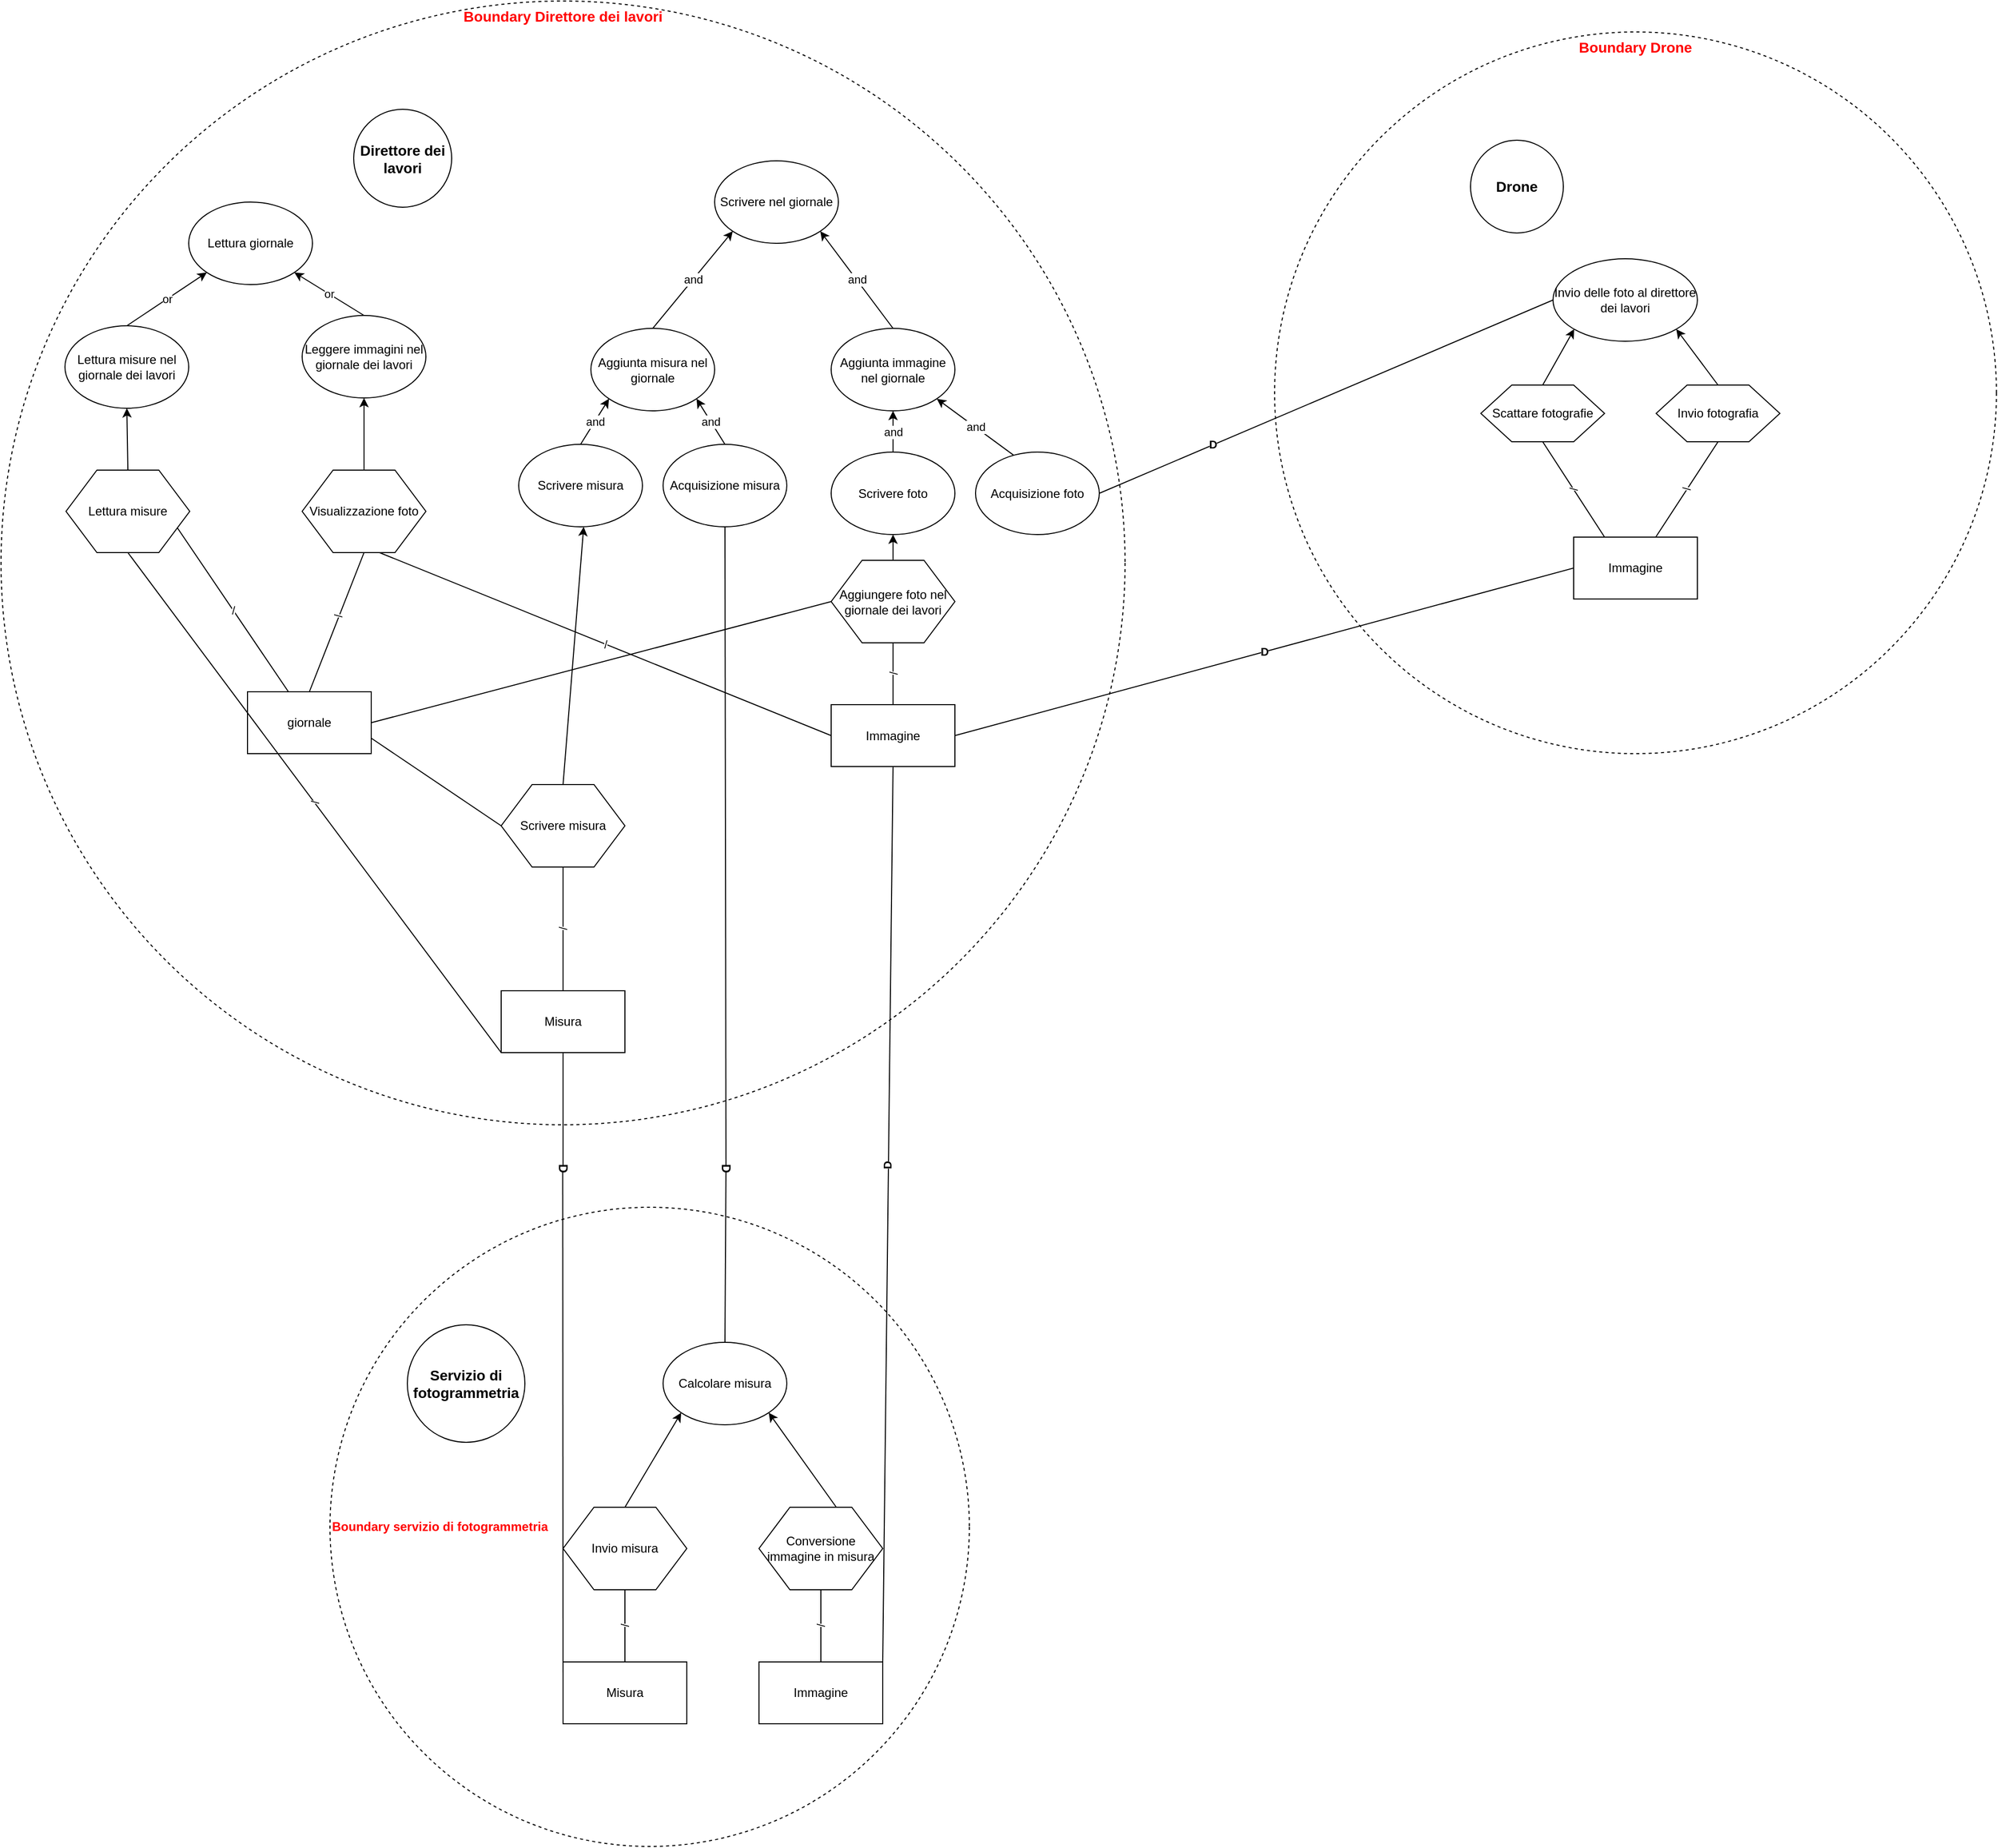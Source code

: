<mxfile version="12.9.13" type="github"><diagram id="cnCCPLr-wRhK-n_2DDr9" name="Page-1"><mxGraphModel dx="1221" dy="645" grid="1" gridSize="10" guides="1" tooltips="1" connect="1" arrows="1" fold="1" page="1" pageScale="1" pageWidth="827" pageHeight="1169" math="0" shadow="0"><root><mxCell id="0"/><mxCell id="1" parent="0"/><mxCell id="gNfVBbD6RWb9HXehNZU_-65" value="" style="endArrow=none;html=1;entryX=0.5;entryY=1;entryDx=0;entryDy=0;exitX=0.5;exitY=0;exitDx=0;exitDy=0;horizontal=1;fontStyle=1;labelPosition=center;verticalLabelPosition=middle;align=center;verticalAlign=middle;anchorPointDirection=1;" edge="1" parent="1" source="gNfVBbD6RWb9HXehNZU_-70" target="gNfVBbD6RWb9HXehNZU_-52"><mxGeometry x="-0.618" y="12" width="50" height="50" relative="1" as="geometry"><mxPoint x="685" y="750" as="sourcePoint"/><mxPoint x="735" y="700" as="targetPoint"/><mxPoint as="offset"/></mxGeometry></mxCell><mxCell id="gNfVBbD6RWb9HXehNZU_-1" value="&lt;b&gt;&lt;font style=&quot;font-size: 14px&quot;&gt;Drone&lt;/font&gt;&lt;/b&gt;" style="ellipse;whiteSpace=wrap;html=1;aspect=fixed;" vertex="1" parent="1"><mxGeometry x="1465" y="175" width="90" height="90" as="geometry"/></mxCell><mxCell id="gNfVBbD6RWb9HXehNZU_-2" value="&lt;b&gt;&lt;font style=&quot;font-size: 14px&quot;&gt;Direttore dei lavori&lt;/font&gt;&lt;/b&gt;" style="ellipse;whiteSpace=wrap;html=1;aspect=fixed;" vertex="1" parent="1"><mxGeometry x="382" y="145" width="95" height="95" as="geometry"/></mxCell><mxCell id="gNfVBbD6RWb9HXehNZU_-3" value="&lt;b style=&quot;font-size: 14px;&quot;&gt;Servizio di fotogrammetria&lt;/b&gt;" style="ellipse;whiteSpace=wrap;html=1;aspect=fixed;fontSize=14;" vertex="1" parent="1"><mxGeometry x="434" y="1324" width="114" height="114" as="geometry"/></mxCell><mxCell id="gNfVBbD6RWb9HXehNZU_-4" value="Invio fotografia" style="shape=hexagon;perimeter=hexagonPerimeter2;whiteSpace=wrap;html=1;" vertex="1" parent="1"><mxGeometry x="1645" y="412.5" width="120" height="55" as="geometry"/></mxCell><mxCell id="gNfVBbD6RWb9HXehNZU_-5" value="Scattare fotografie" style="shape=hexagon;perimeter=hexagonPerimeter2;whiteSpace=wrap;html=1;" vertex="1" parent="1"><mxGeometry x="1475" y="412.5" width="120" height="55" as="geometry"/></mxCell><mxCell id="gNfVBbD6RWb9HXehNZU_-6" value="Invio delle foto al direttore dei lavori" style="ellipse;whiteSpace=wrap;html=1;" vertex="1" parent="1"><mxGeometry x="1545" y="290" width="140" height="80" as="geometry"/></mxCell><mxCell id="gNfVBbD6RWb9HXehNZU_-7" value="Immagine" style="rounded=0;whiteSpace=wrap;html=1;" vertex="1" parent="1"><mxGeometry x="845" y="722.5" width="120" height="60" as="geometry"/></mxCell><mxCell id="gNfVBbD6RWb9HXehNZU_-8" value="D" style="endArrow=none;html=1;entryX=0;entryY=0.5;entryDx=0;entryDy=0;exitX=1;exitY=0.5;exitDx=0;exitDy=0;horizontal=1;verticalAlign=middle;comic=0;fontStyle=1" edge="1" parent="1" source="gNfVBbD6RWb9HXehNZU_-46" target="gNfVBbD6RWb9HXehNZU_-6"><mxGeometry x="-0.499" y="1" width="50" height="50" relative="1" as="geometry"><mxPoint x="895" y="505" as="sourcePoint"/><mxPoint x="945" y="455" as="targetPoint"/><mxPoint as="offset"/></mxGeometry></mxCell><mxCell id="gNfVBbD6RWb9HXehNZU_-9" value="Aggiungere foto nel giornale dei lavori" style="shape=hexagon;perimeter=hexagonPerimeter2;whiteSpace=wrap;html=1;" vertex="1" parent="1"><mxGeometry x="845" y="582.5" width="120" height="80" as="geometry"/></mxCell><mxCell id="gNfVBbD6RWb9HXehNZU_-10" value="Aggiunta immagine nel giornale" style="ellipse;whiteSpace=wrap;html=1;" vertex="1" parent="1"><mxGeometry x="845" y="357.5" width="120" height="80" as="geometry"/></mxCell><mxCell id="gNfVBbD6RWb9HXehNZU_-11" value="Lettura giornale" style="ellipse;whiteSpace=wrap;html=1;" vertex="1" parent="1"><mxGeometry x="222" y="235" width="120" height="80" as="geometry"/></mxCell><mxCell id="gNfVBbD6RWb9HXehNZU_-12" value="Scrivere nel giornale" style="ellipse;whiteSpace=wrap;html=1;" vertex="1" parent="1"><mxGeometry x="732" y="195" width="120" height="80" as="geometry"/></mxCell><mxCell id="gNfVBbD6RWb9HXehNZU_-13" value="Lettura misure nel giornale dei lavori" style="ellipse;whiteSpace=wrap;html=1;" vertex="1" parent="1"><mxGeometry x="102" y="355" width="120" height="80" as="geometry"/></mxCell><mxCell id="gNfVBbD6RWb9HXehNZU_-14" value="Leggere immagini nel giornale dei lavori" style="ellipse;whiteSpace=wrap;html=1;" vertex="1" parent="1"><mxGeometry x="332" y="345" width="120" height="80" as="geometry"/></mxCell><mxCell id="gNfVBbD6RWb9HXehNZU_-15" value="Lettura misure" style="shape=hexagon;perimeter=hexagonPerimeter2;whiteSpace=wrap;html=1;" vertex="1" parent="1"><mxGeometry x="103" y="495" width="120" height="80" as="geometry"/></mxCell><mxCell id="gNfVBbD6RWb9HXehNZU_-16" value="Visualizzazione foto" style="shape=hexagon;perimeter=hexagonPerimeter2;whiteSpace=wrap;html=1;" vertex="1" parent="1"><mxGeometry x="332" y="495" width="120" height="80" as="geometry"/></mxCell><mxCell id="gNfVBbD6RWb9HXehNZU_-17" value="giornale" style="rounded=0;whiteSpace=wrap;html=1;" vertex="1" parent="1"><mxGeometry x="279" y="710" width="120" height="60" as="geometry"/></mxCell><mxCell id="gNfVBbD6RWb9HXehNZU_-18" value="" style="endArrow=none;html=1;exitX=1;exitY=0.5;exitDx=0;exitDy=0;horizontal=0;entryX=0;entryY=0.5;entryDx=0;entryDy=0;fontStyle=1" edge="1" parent="1" source="gNfVBbD6RWb9HXehNZU_-17" target="gNfVBbD6RWb9HXehNZU_-9"><mxGeometry x="0.463" y="88" width="50" height="50" relative="1" as="geometry"><mxPoint x="182" y="805" as="sourcePoint"/><mxPoint x="562" y="475" as="targetPoint"/><mxPoint as="offset"/></mxGeometry></mxCell><mxCell id="gNfVBbD6RWb9HXehNZU_-19" value="Aggiunta misura nel giornale" style="ellipse;whiteSpace=wrap;html=1;" vertex="1" parent="1"><mxGeometry x="612" y="357.5" width="120" height="80" as="geometry"/></mxCell><mxCell id="gNfVBbD6RWb9HXehNZU_-20" value="Conversione immagine in misura" style="shape=hexagon;perimeter=hexagonPerimeter2;whiteSpace=wrap;html=1;" vertex="1" parent="1"><mxGeometry x="775" y="1501" width="120" height="80" as="geometry"/></mxCell><mxCell id="gNfVBbD6RWb9HXehNZU_-21" value="Immagine" style="rounded=0;whiteSpace=wrap;html=1;" vertex="1" parent="1"><mxGeometry x="775" y="1651" width="120" height="60" as="geometry"/></mxCell><mxCell id="gNfVBbD6RWb9HXehNZU_-22" value="Misura" style="rounded=0;whiteSpace=wrap;html=1;" vertex="1" parent="1"><mxGeometry x="525" y="1000" width="120" height="60" as="geometry"/></mxCell><mxCell id="gNfVBbD6RWb9HXehNZU_-23" value="" style="endArrow=none;html=1;entryX=0.5;entryY=1;entryDx=0;entryDy=0;horizontal=1;exitX=0;exitY=0.5;exitDx=0;exitDy=0;fontStyle=1" edge="1" parent="1" source="gNfVBbD6RWb9HXehNZU_-76" target="gNfVBbD6RWb9HXehNZU_-22"><mxGeometry x="0.581" width="50" height="50" relative="1" as="geometry"><mxPoint x="895" y="1465" as="sourcePoint"/><mxPoint x="965" y="695" as="targetPoint"/><mxPoint as="offset"/></mxGeometry></mxCell><mxCell id="gNfVBbD6RWb9HXehNZU_-24" value="or" style="endArrow=classic;html=1;entryX=0;entryY=1;entryDx=0;entryDy=0;exitX=0.5;exitY=0;exitDx=0;exitDy=0;" edge="1" parent="1" source="gNfVBbD6RWb9HXehNZU_-13" target="gNfVBbD6RWb9HXehNZU_-11"><mxGeometry width="50" height="50" relative="1" as="geometry"><mxPoint x="712" y="595" as="sourcePoint"/><mxPoint x="762" y="545" as="targetPoint"/></mxGeometry></mxCell><mxCell id="gNfVBbD6RWb9HXehNZU_-25" value="or" style="endArrow=classic;html=1;entryX=1;entryY=1;entryDx=0;entryDy=0;exitX=0.5;exitY=0;exitDx=0;exitDy=0;" edge="1" parent="1" source="gNfVBbD6RWb9HXehNZU_-14" target="gNfVBbD6RWb9HXehNZU_-11"><mxGeometry width="50" height="50" relative="1" as="geometry"><mxPoint x="252" y="355" as="sourcePoint"/><mxPoint x="289.574" y="323.284" as="targetPoint"/></mxGeometry></mxCell><mxCell id="gNfVBbD6RWb9HXehNZU_-26" value="" style="endArrow=classic;html=1;entryX=0.5;entryY=1;entryDx=0;entryDy=0;exitX=0.5;exitY=0;exitDx=0;exitDy=0;" edge="1" parent="1" source="gNfVBbD6RWb9HXehNZU_-16" target="gNfVBbD6RWb9HXehNZU_-14"><mxGeometry width="50" height="50" relative="1" as="geometry"><mxPoint x="492" y="485" as="sourcePoint"/><mxPoint x="542" y="435" as="targetPoint"/></mxGeometry></mxCell><mxCell id="gNfVBbD6RWb9HXehNZU_-27" value="" style="endArrow=classic;html=1;entryX=0.5;entryY=1;entryDx=0;entryDy=0;exitX=0.5;exitY=0;exitDx=0;exitDy=0;" edge="1" parent="1" source="gNfVBbD6RWb9HXehNZU_-15" target="gNfVBbD6RWb9HXehNZU_-13"><mxGeometry width="50" height="50" relative="1" as="geometry"><mxPoint x="322" y="485" as="sourcePoint"/><mxPoint x="322" y="445" as="targetPoint"/></mxGeometry></mxCell><mxCell id="gNfVBbD6RWb9HXehNZU_-28" value="/" style="endArrow=none;html=1;exitX=0;exitY=1;exitDx=0;exitDy=0;horizontal=0;entryX=0.5;entryY=1;entryDx=0;entryDy=0;" edge="1" parent="1" source="gNfVBbD6RWb9HXehNZU_-22" target="gNfVBbD6RWb9HXehNZU_-15"><mxGeometry width="50" height="50" relative="1" as="geometry"><mxPoint x="163" y="680" as="sourcePoint"/><mxPoint x="462" y="445" as="targetPoint"/></mxGeometry></mxCell><mxCell id="gNfVBbD6RWb9HXehNZU_-29" value="/" style="endArrow=none;html=1;horizontal=0;exitX=0.5;exitY=0;exitDx=0;exitDy=0;entryX=0.5;entryY=1;entryDx=0;entryDy=0;" edge="1" parent="1" source="gNfVBbD6RWb9HXehNZU_-17" target="gNfVBbD6RWb9HXehNZU_-16"><mxGeometry x="0.077" width="50" height="50" relative="1" as="geometry"><mxPoint x="392" y="610" as="sourcePoint"/><mxPoint x="392" y="570" as="targetPoint"/><mxPoint as="offset"/></mxGeometry></mxCell><mxCell id="gNfVBbD6RWb9HXehNZU_-30" value="and" style="endArrow=classic;html=1;entryX=1;entryY=1;entryDx=0;entryDy=0;exitX=0.5;exitY=0;exitDx=0;exitDy=0;" edge="1" parent="1" source="gNfVBbD6RWb9HXehNZU_-10" target="gNfVBbD6RWb9HXehNZU_-12"><mxGeometry width="50" height="50" relative="1" as="geometry"><mxPoint x="662" y="320" as="sourcePoint"/><mxPoint x="689.574" y="268.284" as="targetPoint"/></mxGeometry></mxCell><mxCell id="gNfVBbD6RWb9HXehNZU_-31" value="and" style="endArrow=classic;html=1;exitX=0.5;exitY=0;exitDx=0;exitDy=0;entryX=0;entryY=1;entryDx=0;entryDy=0;" edge="1" parent="1" source="gNfVBbD6RWb9HXehNZU_-19" target="gNfVBbD6RWb9HXehNZU_-12"><mxGeometry width="50" height="50" relative="1" as="geometry"><mxPoint x="812" y="320" as="sourcePoint"/><mxPoint x="774.426" y="268.284" as="targetPoint"/></mxGeometry></mxCell><mxCell id="gNfVBbD6RWb9HXehNZU_-32" value="" style="endArrow=classic;html=1;entryX=0.5;entryY=1;entryDx=0;entryDy=0;exitX=0.5;exitY=0;exitDx=0;exitDy=0;" edge="1" parent="1" source="gNfVBbD6RWb9HXehNZU_-9" target="gNfVBbD6RWb9HXehNZU_-47"><mxGeometry width="50" height="50" relative="1" as="geometry"><mxPoint x="695" y="537.5" as="sourcePoint"/><mxPoint x="695" y="497.5" as="targetPoint"/></mxGeometry></mxCell><mxCell id="gNfVBbD6RWb9HXehNZU_-33" value="/" style="endArrow=none;html=1;exitX=0.5;exitY=0;exitDx=0;exitDy=0;horizontal=0;entryX=0.5;entryY=1;entryDx=0;entryDy=0;" edge="1" parent="1" source="gNfVBbD6RWb9HXehNZU_-7" target="gNfVBbD6RWb9HXehNZU_-9"><mxGeometry width="50" height="50" relative="1" as="geometry"><mxPoint x="535" y="777.5" as="sourcePoint"/><mxPoint x="905.0" y="767.5" as="targetPoint"/></mxGeometry></mxCell><mxCell id="gNfVBbD6RWb9HXehNZU_-34" value="/" style="endArrow=none;html=1;exitX=0.5;exitY=0;exitDx=0;exitDy=0;horizontal=0;entryX=0.5;entryY=1;entryDx=0;entryDy=0;" edge="1" parent="1" source="gNfVBbD6RWb9HXehNZU_-22" target="gNfVBbD6RWb9HXehNZU_-56"><mxGeometry width="50" height="50" relative="1" as="geometry"><mxPoint x="12" y="1012.5" as="sourcePoint"/><mxPoint x="672" y="887.5" as="targetPoint"/></mxGeometry></mxCell><mxCell id="gNfVBbD6RWb9HXehNZU_-35" value="" style="endArrow=classic;html=1;entryX=1;entryY=1;entryDx=0;entryDy=0;exitX=0.5;exitY=0;exitDx=0;exitDy=0;" edge="1" parent="1" source="gNfVBbD6RWb9HXehNZU_-4" target="gNfVBbD6RWb9HXehNZU_-6"><mxGeometry width="50" height="50" relative="1" as="geometry"><mxPoint x="835" y="500" as="sourcePoint"/><mxPoint x="835" y="455" as="targetPoint"/></mxGeometry></mxCell><mxCell id="gNfVBbD6RWb9HXehNZU_-36" value="/" style="endArrow=none;html=1;entryX=0.5;entryY=0;entryDx=0;entryDy=0;exitX=0.5;exitY=1;exitDx=0;exitDy=0;horizontal=0;" edge="1" parent="1" source="gNfVBbD6RWb9HXehNZU_-20" target="gNfVBbD6RWb9HXehNZU_-21"><mxGeometry width="50" height="50" relative="1" as="geometry"><mxPoint x="598" y="1690" as="sourcePoint"/><mxPoint x="648" y="1640" as="targetPoint"/></mxGeometry></mxCell><mxCell id="gNfVBbD6RWb9HXehNZU_-37" value="Immagine" style="rounded=0;whiteSpace=wrap;html=1;" vertex="1" parent="1"><mxGeometry x="1565" y="560" width="120" height="60" as="geometry"/></mxCell><mxCell id="gNfVBbD6RWb9HXehNZU_-38" value="&lt;b&gt;&lt;font color=&quot;#ff0000&quot; style=&quot;font-size: 14px&quot;&gt;Boundary Direttore dei lavori&lt;/font&gt;&lt;/b&gt;" style="ellipse;whiteSpace=wrap;html=1;aspect=fixed;dashed=1;fillColor=none;align=center;verticalAlign=top;" vertex="1" parent="1"><mxGeometry x="40" y="40" width="1090" height="1090" as="geometry"/></mxCell><mxCell id="gNfVBbD6RWb9HXehNZU_-39" value="&lt;b&gt;&lt;font color=&quot;#ff0000&quot; style=&quot;font-size: 14px&quot;&gt;Boundary Drone&lt;/font&gt;&lt;/b&gt;" style="ellipse;whiteSpace=wrap;html=1;aspect=fixed;dashed=1;fillColor=none;align=center;verticalAlign=top;" vertex="1" parent="1"><mxGeometry x="1275" y="70" width="700" height="700" as="geometry"/></mxCell><mxCell id="gNfVBbD6RWb9HXehNZU_-40" value="&lt;div&gt;&lt;span&gt;&lt;b&gt;&lt;font color=&quot;#ff0000&quot;&gt;Boundary servizio di fotogrammetria&lt;/font&gt;&lt;/b&gt;&lt;/span&gt;&lt;/div&gt;" style="ellipse;whiteSpace=wrap;html=1;aspect=fixed;dashed=1;fillColor=none;align=left;labelBackgroundColor=none;horizontal=1;verticalAlign=middle;" vertex="1" parent="1"><mxGeometry x="359" y="1210" width="620" height="620" as="geometry"/></mxCell><mxCell id="gNfVBbD6RWb9HXehNZU_-41" value="Calcolare misura" style="ellipse;whiteSpace=wrap;html=1;" vertex="1" parent="1"><mxGeometry x="682" y="1341" width="120" height="80" as="geometry"/></mxCell><mxCell id="gNfVBbD6RWb9HXehNZU_-42" value="" style="endArrow=classic;html=1;exitX=0.625;exitY=0;exitDx=0;exitDy=0;entryX=1;entryY=1;entryDx=0;entryDy=0;" edge="1" parent="1" source="gNfVBbD6RWb9HXehNZU_-20" target="gNfVBbD6RWb9HXehNZU_-41"><mxGeometry width="50" height="50" relative="1" as="geometry"><mxPoint x="462" y="1620" as="sourcePoint"/><mxPoint x="512" y="1570" as="targetPoint"/></mxGeometry></mxCell><mxCell id="gNfVBbD6RWb9HXehNZU_-43" value="/" style="endArrow=none;html=1;entryX=0.5;entryY=1;entryDx=0;entryDy=0;horizontal=0;" edge="1" parent="1" source="gNfVBbD6RWb9HXehNZU_-37" target="gNfVBbD6RWb9HXehNZU_-4"><mxGeometry width="50" height="50" relative="1" as="geometry"><mxPoint x="1685" y="575" as="sourcePoint"/><mxPoint x="1735" y="525" as="targetPoint"/></mxGeometry></mxCell><mxCell id="gNfVBbD6RWb9HXehNZU_-44" value="/" style="endArrow=none;html=1;entryX=0.5;entryY=1;entryDx=0;entryDy=0;exitX=0.25;exitY=0;exitDx=0;exitDy=0;horizontal=0;" edge="1" parent="1" source="gNfVBbD6RWb9HXehNZU_-37" target="gNfVBbD6RWb9HXehNZU_-5"><mxGeometry width="50" height="50" relative="1" as="geometry"><mxPoint x="1685" y="575" as="sourcePoint"/><mxPoint x="1735" y="525" as="targetPoint"/></mxGeometry></mxCell><mxCell id="gNfVBbD6RWb9HXehNZU_-45" value="" style="endArrow=classic;html=1;entryX=0;entryY=1;entryDx=0;entryDy=0;exitX=0.5;exitY=0;exitDx=0;exitDy=0;" edge="1" parent="1" source="gNfVBbD6RWb9HXehNZU_-5" target="gNfVBbD6RWb9HXehNZU_-6"><mxGeometry width="50" height="50" relative="1" as="geometry"><mxPoint x="1685" y="575" as="sourcePoint"/><mxPoint x="1735" y="525" as="targetPoint"/></mxGeometry></mxCell><mxCell id="gNfVBbD6RWb9HXehNZU_-46" value="Acquisizione foto" style="ellipse;whiteSpace=wrap;html=1;" vertex="1" parent="1"><mxGeometry x="985" y="477.5" width="120" height="80" as="geometry"/></mxCell><mxCell id="gNfVBbD6RWb9HXehNZU_-47" value="Scrivere foto" style="ellipse;whiteSpace=wrap;html=1;" vertex="1" parent="1"><mxGeometry x="845" y="477.5" width="120" height="80" as="geometry"/></mxCell><mxCell id="gNfVBbD6RWb9HXehNZU_-48" value="and" style="endArrow=classic;html=1;entryX=0.5;entryY=1;entryDx=0;entryDy=0;exitX=0.5;exitY=0;exitDx=0;exitDy=0;" edge="1" parent="1" source="gNfVBbD6RWb9HXehNZU_-47" target="gNfVBbD6RWb9HXehNZU_-10"><mxGeometry width="50" height="50" relative="1" as="geometry"><mxPoint x="958" y="612.5" as="sourcePoint"/><mxPoint x="1008" y="562.5" as="targetPoint"/></mxGeometry></mxCell><mxCell id="gNfVBbD6RWb9HXehNZU_-49" value="and" style="endArrow=classic;html=1;entryX=1;entryY=1;entryDx=0;entryDy=0;exitX=0.308;exitY=0.038;exitDx=0;exitDy=0;exitPerimeter=0;" edge="1" parent="1" source="gNfVBbD6RWb9HXehNZU_-46" target="gNfVBbD6RWb9HXehNZU_-10"><mxGeometry width="50" height="50" relative="1" as="geometry"><mxPoint x="958" y="612.5" as="sourcePoint"/><mxPoint x="1008" y="562.5" as="targetPoint"/></mxGeometry></mxCell><mxCell id="gNfVBbD6RWb9HXehNZU_-50" value="D" style="endArrow=none;html=1;exitX=1;exitY=0.5;exitDx=0;exitDy=0;entryX=0;entryY=0.5;entryDx=0;entryDy=0;fontStyle=1" edge="1" parent="1" source="gNfVBbD6RWb9HXehNZU_-7" target="gNfVBbD6RWb9HXehNZU_-37"><mxGeometry width="50" height="50" relative="1" as="geometry"><mxPoint x="845" y="570" as="sourcePoint"/><mxPoint x="895" y="520" as="targetPoint"/></mxGeometry></mxCell><mxCell id="gNfVBbD6RWb9HXehNZU_-51" value="/" style="endArrow=none;html=1;entryX=0.625;entryY=1;entryDx=0;entryDy=0;exitX=0;exitY=0.5;exitDx=0;exitDy=0;" edge="1" parent="1" source="gNfVBbD6RWb9HXehNZU_-7" target="gNfVBbD6RWb9HXehNZU_-16"><mxGeometry width="50" height="50" relative="1" as="geometry"><mxPoint x="475" y="590" as="sourcePoint"/><mxPoint x="525" y="540" as="targetPoint"/></mxGeometry></mxCell><mxCell id="gNfVBbD6RWb9HXehNZU_-52" value="Acquisizione misura" style="ellipse;whiteSpace=wrap;html=1;" vertex="1" parent="1"><mxGeometry x="682" y="470" width="120" height="80" as="geometry"/></mxCell><mxCell id="gNfVBbD6RWb9HXehNZU_-53" value="Scrivere misura" style="ellipse;whiteSpace=wrap;html=1;" vertex="1" parent="1"><mxGeometry x="542" y="470" width="120" height="80" as="geometry"/></mxCell><mxCell id="gNfVBbD6RWb9HXehNZU_-54" value="and" style="endArrow=classic;html=1;entryX=1;entryY=1;entryDx=0;entryDy=0;exitX=0.5;exitY=0;exitDx=0;exitDy=0;" edge="1" parent="1" source="gNfVBbD6RWb9HXehNZU_-52" target="gNfVBbD6RWb9HXehNZU_-19"><mxGeometry width="50" height="50" relative="1" as="geometry"><mxPoint x="725" y="580" as="sourcePoint"/><mxPoint x="775" y="530" as="targetPoint"/></mxGeometry></mxCell><mxCell id="gNfVBbD6RWb9HXehNZU_-55" value="and" style="endArrow=classic;html=1;entryX=0;entryY=1;entryDx=0;entryDy=0;exitX=0.5;exitY=0;exitDx=0;exitDy=0;" edge="1" parent="1" source="gNfVBbD6RWb9HXehNZU_-53" target="gNfVBbD6RWb9HXehNZU_-19"><mxGeometry width="50" height="50" relative="1" as="geometry"><mxPoint x="725" y="580" as="sourcePoint"/><mxPoint x="775" y="530" as="targetPoint"/></mxGeometry></mxCell><mxCell id="gNfVBbD6RWb9HXehNZU_-56" value="Scrivere misura" style="shape=hexagon;perimeter=hexagonPerimeter2;whiteSpace=wrap;html=1;" vertex="1" parent="1"><mxGeometry x="525" y="800" width="120" height="80" as="geometry"/></mxCell><mxCell id="gNfVBbD6RWb9HXehNZU_-57" value="" style="endArrow=classic;html=1;exitX=0.5;exitY=0;exitDx=0;exitDy=0;" edge="1" parent="1" source="gNfVBbD6RWb9HXehNZU_-56"><mxGeometry width="50" height="50" relative="1" as="geometry"><mxPoint x="615" y="730" as="sourcePoint"/><mxPoint x="605" y="550" as="targetPoint"/></mxGeometry></mxCell><mxCell id="gNfVBbD6RWb9HXehNZU_-58" value="" style="endArrow=none;html=1;exitX=1;exitY=0.75;exitDx=0;exitDy=0;entryX=0;entryY=0.5;entryDx=0;entryDy=0;" edge="1" parent="1" source="gNfVBbD6RWb9HXehNZU_-17" target="gNfVBbD6RWb9HXehNZU_-56"><mxGeometry x="0.384" y="-56" width="50" height="50" relative="1" as="geometry"><mxPoint x="615" y="820" as="sourcePoint"/><mxPoint x="665" y="770" as="targetPoint"/><mxPoint as="offset"/></mxGeometry></mxCell><mxCell id="gNfVBbD6RWb9HXehNZU_-59" value="/" style="endArrow=none;html=1;entryX=1;entryY=0.75;entryDx=0;entryDy=0;" edge="1" parent="1" source="gNfVBbD6RWb9HXehNZU_-17" target="gNfVBbD6RWb9HXehNZU_-15"><mxGeometry width="50" height="50" relative="1" as="geometry"><mxPoint x="335" y="820" as="sourcePoint"/><mxPoint x="385" y="770" as="targetPoint"/></mxGeometry></mxCell><mxCell id="gNfVBbD6RWb9HXehNZU_-60" value="D" style="endArrow=none;html=1;entryX=0.5;entryY=1;entryDx=0;entryDy=0;exitX=1;exitY=0;exitDx=0;exitDy=0;horizontal=0;fontStyle=1" edge="1" parent="1" source="gNfVBbD6RWb9HXehNZU_-21" target="gNfVBbD6RWb9HXehNZU_-7"><mxGeometry x="0.108" y="1" width="50" height="50" relative="1" as="geometry"><mxPoint x="685" y="950" as="sourcePoint"/><mxPoint x="915" y="800" as="targetPoint"/><mxPoint as="offset"/></mxGeometry></mxCell><mxCell id="gNfVBbD6RWb9HXehNZU_-61" value="Invio misura" style="shape=hexagon;perimeter=hexagonPerimeter2;whiteSpace=wrap;html=1;" vertex="1" parent="1"><mxGeometry x="585" y="1501" width="120" height="80" as="geometry"/></mxCell><mxCell id="gNfVBbD6RWb9HXehNZU_-62" value="/" style="endArrow=none;html=1;entryX=0.5;entryY=1;entryDx=0;entryDy=0;exitX=0.5;exitY=0;exitDx=0;exitDy=0;horizontal=0;" edge="1" parent="1" source="gNfVBbD6RWb9HXehNZU_-63" target="gNfVBbD6RWb9HXehNZU_-61"><mxGeometry width="50" height="50" relative="1" as="geometry"><mxPoint x="628" y="1641" as="sourcePoint"/><mxPoint x="568" y="1471" as="targetPoint"/></mxGeometry></mxCell><mxCell id="gNfVBbD6RWb9HXehNZU_-63" value="Misura" style="rounded=0;whiteSpace=wrap;html=1;" vertex="1" parent="1"><mxGeometry x="585" y="1651" width="120" height="60" as="geometry"/></mxCell><mxCell id="gNfVBbD6RWb9HXehNZU_-64" value="" style="endArrow=classic;html=1;entryX=0;entryY=1;entryDx=0;entryDy=0;exitX=0.5;exitY=0;exitDx=0;exitDy=0;" edge="1" parent="1" source="gNfVBbD6RWb9HXehNZU_-61" target="gNfVBbD6RWb9HXehNZU_-41"><mxGeometry width="50" height="50" relative="1" as="geometry"><mxPoint x="518" y="1521" as="sourcePoint"/><mxPoint x="568" y="1471" as="targetPoint"/></mxGeometry></mxCell><mxCell id="gNfVBbD6RWb9HXehNZU_-71" value="" style="endArrow=none;html=1;entryX=0.5;entryY=1;entryDx=0;entryDy=0;exitX=0.5;exitY=0;exitDx=0;exitDy=0;horizontal=1;fontStyle=1;labelPosition=center;verticalLabelPosition=middle;align=center;verticalAlign=middle;anchorPointDirection=1;" edge="1" parent="1" source="gNfVBbD6RWb9HXehNZU_-41" target="gNfVBbD6RWb9HXehNZU_-70"><mxGeometry x="-0.618" y="12" width="50" height="50" relative="1" as="geometry"><mxPoint x="742" y="1341" as="sourcePoint"/><mxPoint x="742" y="550" as="targetPoint"/><mxPoint as="offset"/></mxGeometry></mxCell><mxCell id="gNfVBbD6RWb9HXehNZU_-70" value="&lt;b&gt;D&lt;/b&gt;" style="text;html=1;align=center;verticalAlign=middle;resizable=1;points=[];autosize=1;rotation=-180;horizontal=0;direction=east;fillColor=#ffffff;overflow=visible;perimeter=none;container=0;backgroundOutline=0;resizeWidth=1;resizeHeight=1;" vertex="1" parent="1"><mxGeometry x="732" y="1169" width="22" height="6" as="geometry"/></mxCell><mxCell id="gNfVBbD6RWb9HXehNZU_-76" value="&lt;b&gt;D&lt;/b&gt;" style="text;html=1;align=center;verticalAlign=middle;resizable=1;points=[];autosize=1;rotation=-180;horizontal=0;direction=east;fillColor=#ffffff;overflow=visible;perimeter=none;container=0;backgroundOutline=0;resizeWidth=1;resizeHeight=1;" vertex="1" parent="1"><mxGeometry x="574" y="1169" width="22" height="6" as="geometry"/></mxCell><mxCell id="gNfVBbD6RWb9HXehNZU_-78" value="" style="endArrow=none;html=1;horizontal=1;exitX=0;exitY=0.5;exitDx=0;exitDy=0;fontStyle=1;entryX=0.514;entryY=-0.058;entryDx=0;entryDy=0;entryPerimeter=0;" edge="1" parent="1" source="gNfVBbD6RWb9HXehNZU_-63" target="gNfVBbD6RWb9HXehNZU_-76"><mxGeometry x="0.581" width="50" height="50" relative="1" as="geometry"><mxPoint x="585" y="1681" as="sourcePoint"/><mxPoint x="585" y="1180" as="targetPoint"/><mxPoint as="offset"/></mxGeometry></mxCell></root></mxGraphModel></diagram></mxfile>